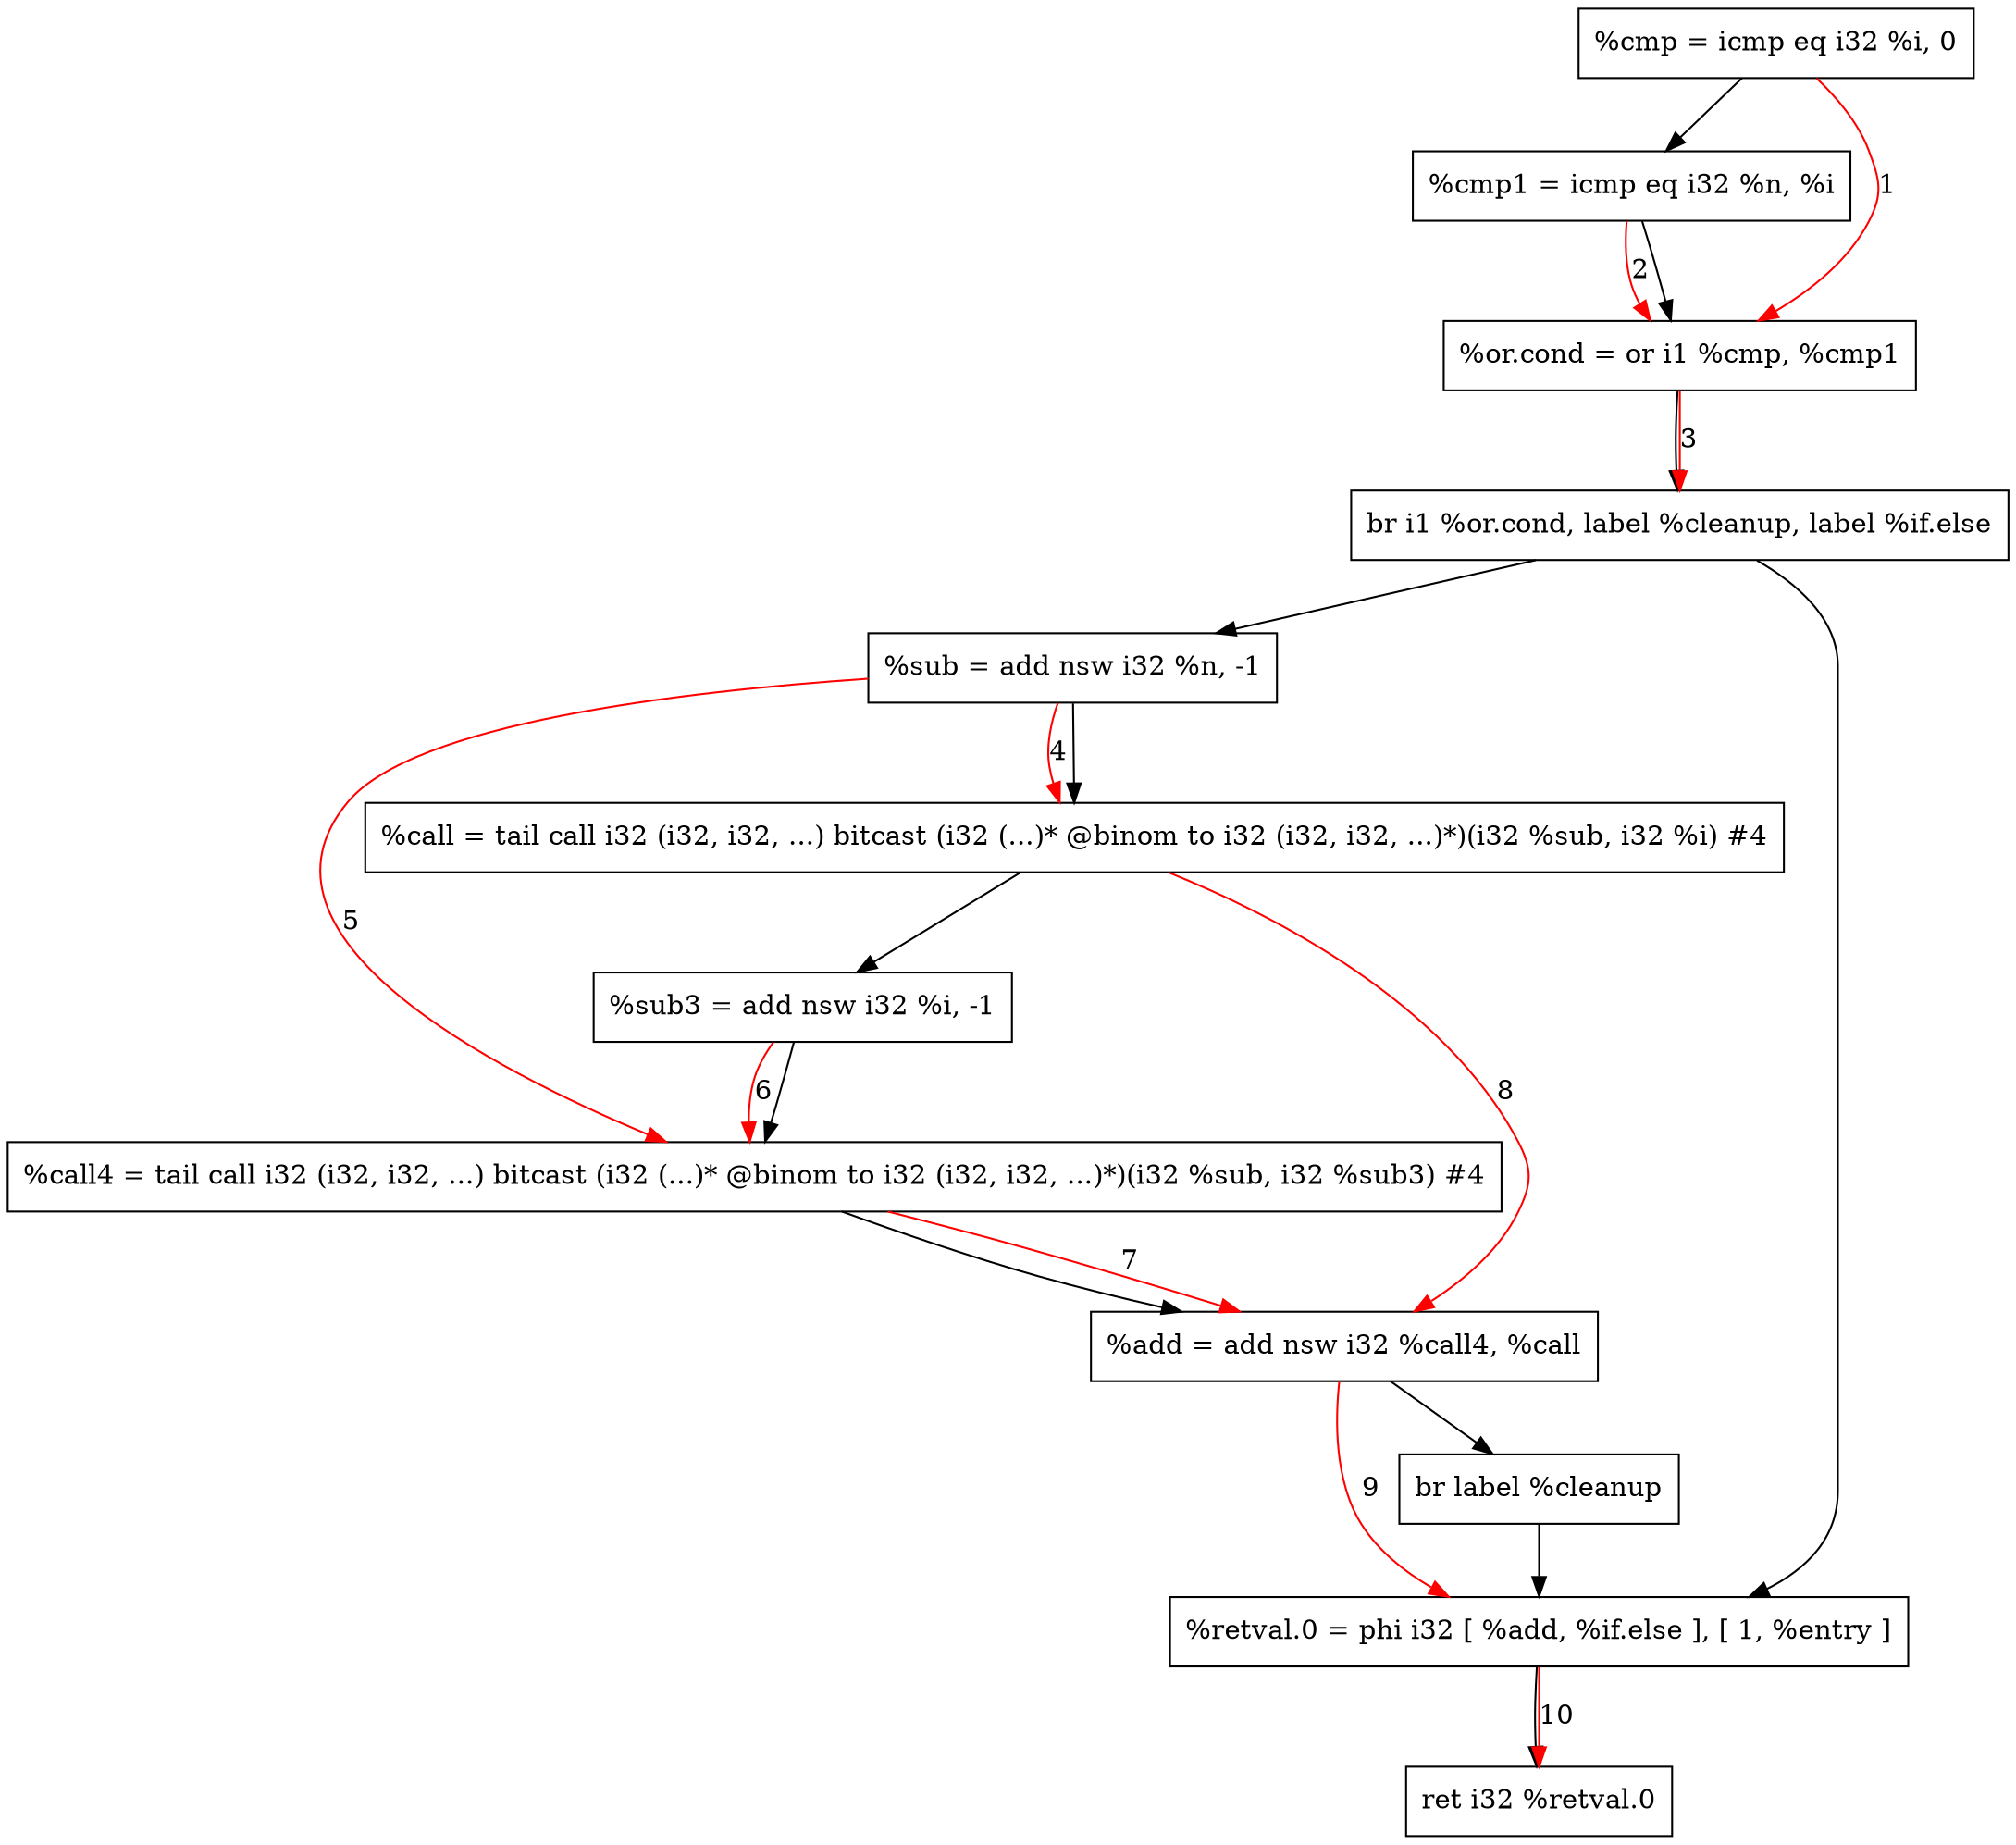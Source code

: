 digraph "CDFG for'func' function" {
	Node0x559e33d34380[shape=record, label="  %cmp = icmp eq i32 %i, 0"]
	Node0x559e33d343f0[shape=record, label="  %cmp1 = icmp eq i32 %n, %i"]
	Node0x559e33d34480[shape=record, label="  %or.cond = or i1 %cmp, %cmp1"]
	Node0x559e33cbcc98[shape=record, label="  br i1 %or.cond, label %cleanup, label %if.else"]
	Node0x559e33d34680[shape=record, label="  %sub = add nsw i32 %n, -1"]
	Node0x559e33d349e8[shape=record, label="  %call = tail call i32 (i32, i32, ...) bitcast (i32 (...)* @binom to i32 (i32, i32, ...)*)(i32 %sub, i32 %i) #4"]
	Node0x559e33d34ae0[shape=record, label="  %sub3 = add nsw i32 %i, -1"]
	Node0x559e33d34ba8[shape=record, label="  %call4 = tail call i32 (i32, i32, ...) bitcast (i32 (...)* @binom to i32 (i32, i32, ...)*)(i32 %sub, i32 %sub3) #4"]
	Node0x559e33d34ca0[shape=record, label="  %add = add nsw i32 %call4, %call"]
	Node0x559e33d34eb8[shape=record, label="  br label %cleanup"]
	Node0x559e33d34f38[shape=record, label="  %retval.0 = phi i32 [ %add, %if.else ], [ 1, %entry ]"]
	Node0x559e33d33cc8[shape=record, label="  ret i32 %retval.0"]
	Node0x559e33d34380 -> Node0x559e33d343f0
	Node0x559e33d343f0 -> Node0x559e33d34480
	Node0x559e33d34480 -> Node0x559e33cbcc98
	Node0x559e33cbcc98 -> Node0x559e33d34f38
	Node0x559e33cbcc98 -> Node0x559e33d34680
	Node0x559e33d34680 -> Node0x559e33d349e8
	Node0x559e33d349e8 -> Node0x559e33d34ae0
	Node0x559e33d34ae0 -> Node0x559e33d34ba8
	Node0x559e33d34ba8 -> Node0x559e33d34ca0
	Node0x559e33d34ca0 -> Node0x559e33d34eb8
	Node0x559e33d34eb8 -> Node0x559e33d34f38
	Node0x559e33d34f38 -> Node0x559e33d33cc8
edge [color=red]
	Node0x559e33d34380 -> Node0x559e33d34480[label="1"]
	Node0x559e33d343f0 -> Node0x559e33d34480[label="2"]
	Node0x559e33d34480 -> Node0x559e33cbcc98[label="3"]
	Node0x559e33d34680 -> Node0x559e33d349e8[label="4"]
	Node0x559e33d34680 -> Node0x559e33d34ba8[label="5"]
	Node0x559e33d34ae0 -> Node0x559e33d34ba8[label="6"]
	Node0x559e33d34ba8 -> Node0x559e33d34ca0[label="7"]
	Node0x559e33d349e8 -> Node0x559e33d34ca0[label="8"]
	Node0x559e33d34ca0 -> Node0x559e33d34f38[label="9"]
	Node0x559e33d34f38 -> Node0x559e33d33cc8[label="10"]
}
